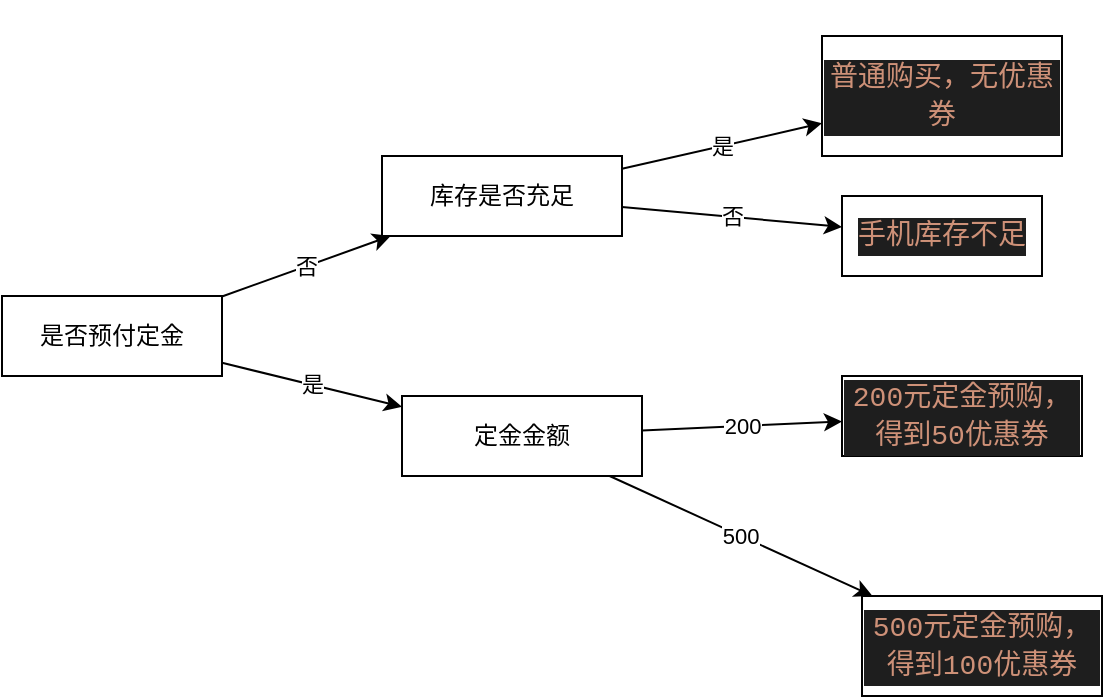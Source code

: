 <mxfile>
    <diagram id="1aKYW9awOxlQc3WIj9rM" name="Page-1">
        <mxGraphModel dx="643" dy="477" grid="1" gridSize="10" guides="1" tooltips="1" connect="1" arrows="1" fold="1" page="1" pageScale="1" pageWidth="827" pageHeight="1169" math="0" shadow="0">
            <root>
                <mxCell id="0"/>
                <mxCell id="1" parent="0"/>
                <mxCell id="4" value="否" style="edgeStyle=none;html=1;" edge="1" parent="1" source="2" target="3">
                    <mxGeometry relative="1" as="geometry"/>
                </mxCell>
                <mxCell id="6" value="是" style="edgeStyle=none;html=1;" edge="1" parent="1" source="2" target="5">
                    <mxGeometry relative="1" as="geometry"/>
                </mxCell>
                <mxCell id="2" value="是否预付定金" style="rounded=0;whiteSpace=wrap;html=1;" vertex="1" parent="1">
                    <mxGeometry x="30" y="170" width="110" height="40" as="geometry"/>
                </mxCell>
                <mxCell id="12" value="是" style="edgeStyle=none;html=1;" edge="1" parent="1" source="3" target="11">
                    <mxGeometry relative="1" as="geometry"/>
                </mxCell>
                <mxCell id="14" value="否" style="edgeStyle=none;html=1;" edge="1" parent="1" source="3" target="13">
                    <mxGeometry relative="1" as="geometry"/>
                </mxCell>
                <mxCell id="3" value="库存是否充足" style="whiteSpace=wrap;html=1;rounded=0;" vertex="1" parent="1">
                    <mxGeometry x="220" y="100" width="120" height="40" as="geometry"/>
                </mxCell>
                <mxCell id="8" value="200" style="edgeStyle=none;html=1;" edge="1" parent="1" source="5" target="7">
                    <mxGeometry relative="1" as="geometry"/>
                </mxCell>
                <mxCell id="10" value="500" style="edgeStyle=none;html=1;" edge="1" parent="1" source="5" target="9">
                    <mxGeometry relative="1" as="geometry"/>
                </mxCell>
                <mxCell id="5" value="定金金额" style="whiteSpace=wrap;html=1;rounded=0;" vertex="1" parent="1">
                    <mxGeometry x="230" y="220" width="120" height="40" as="geometry"/>
                </mxCell>
                <mxCell id="7" value="&#10;&#10;&lt;div style=&quot;color: rgb(212, 212, 212); background-color: rgb(30, 30, 30); font-family: consolas, &amp;quot;courier new&amp;quot;, monospace; font-weight: normal; font-size: 14px; line-height: 19px;&quot;&gt;&lt;div&gt;&lt;span style=&quot;color: #ce9178&quot;&gt;200元定金预购，得到50优惠券&lt;/span&gt;&lt;/div&gt;&lt;/div&gt;&#10;&#10;" style="whiteSpace=wrap;html=1;rounded=0;" vertex="1" parent="1">
                    <mxGeometry x="450" y="210" width="120" height="40" as="geometry"/>
                </mxCell>
                <mxCell id="9" value="&lt;div style=&quot;color: rgb(212 , 212 , 212) ; background-color: rgb(30 , 30 , 30) ; font-family: &amp;#34;consolas&amp;#34; , &amp;#34;courier new&amp;#34; , monospace ; font-size: 14px ; line-height: 19px&quot;&gt;&lt;span style=&quot;color: #ce9178&quot;&gt;500元定金预购，得到100优惠券&lt;/span&gt;&lt;/div&gt;" style="whiteSpace=wrap;html=1;rounded=0;" vertex="1" parent="1">
                    <mxGeometry x="460" y="320" width="120" height="50" as="geometry"/>
                </mxCell>
                <mxCell id="11" value="&#10;&#10;&lt;div style=&quot;color: rgb(212, 212, 212); background-color: rgb(30, 30, 30); font-family: consolas, &amp;quot;courier new&amp;quot;, monospace; font-weight: normal; font-size: 14px; line-height: 19px;&quot;&gt;&lt;div&gt;&lt;span style=&quot;color: #ce9178&quot;&gt;普通购买，无优惠券&lt;/span&gt;&lt;/div&gt;&lt;/div&gt;&#10;&#10;" style="whiteSpace=wrap;html=1;rounded=0;" vertex="1" parent="1">
                    <mxGeometry x="440" y="40" width="120" height="60" as="geometry"/>
                </mxCell>
                <mxCell id="13" value="&#10;&#10;&lt;div style=&quot;color: rgb(212, 212, 212); background-color: rgb(30, 30, 30); font-family: consolas, &amp;quot;courier new&amp;quot;, monospace; font-weight: normal; font-size: 14px; line-height: 19px;&quot;&gt;&lt;div&gt;&lt;span style=&quot;color: #ce9178&quot;&gt;手机库存不足&lt;/span&gt;&lt;/div&gt;&lt;/div&gt;&#10;&#10;" style="whiteSpace=wrap;html=1;rounded=0;" vertex="1" parent="1">
                    <mxGeometry x="450" y="120" width="100" height="40" as="geometry"/>
                </mxCell>
            </root>
        </mxGraphModel>
    </diagram>
</mxfile>